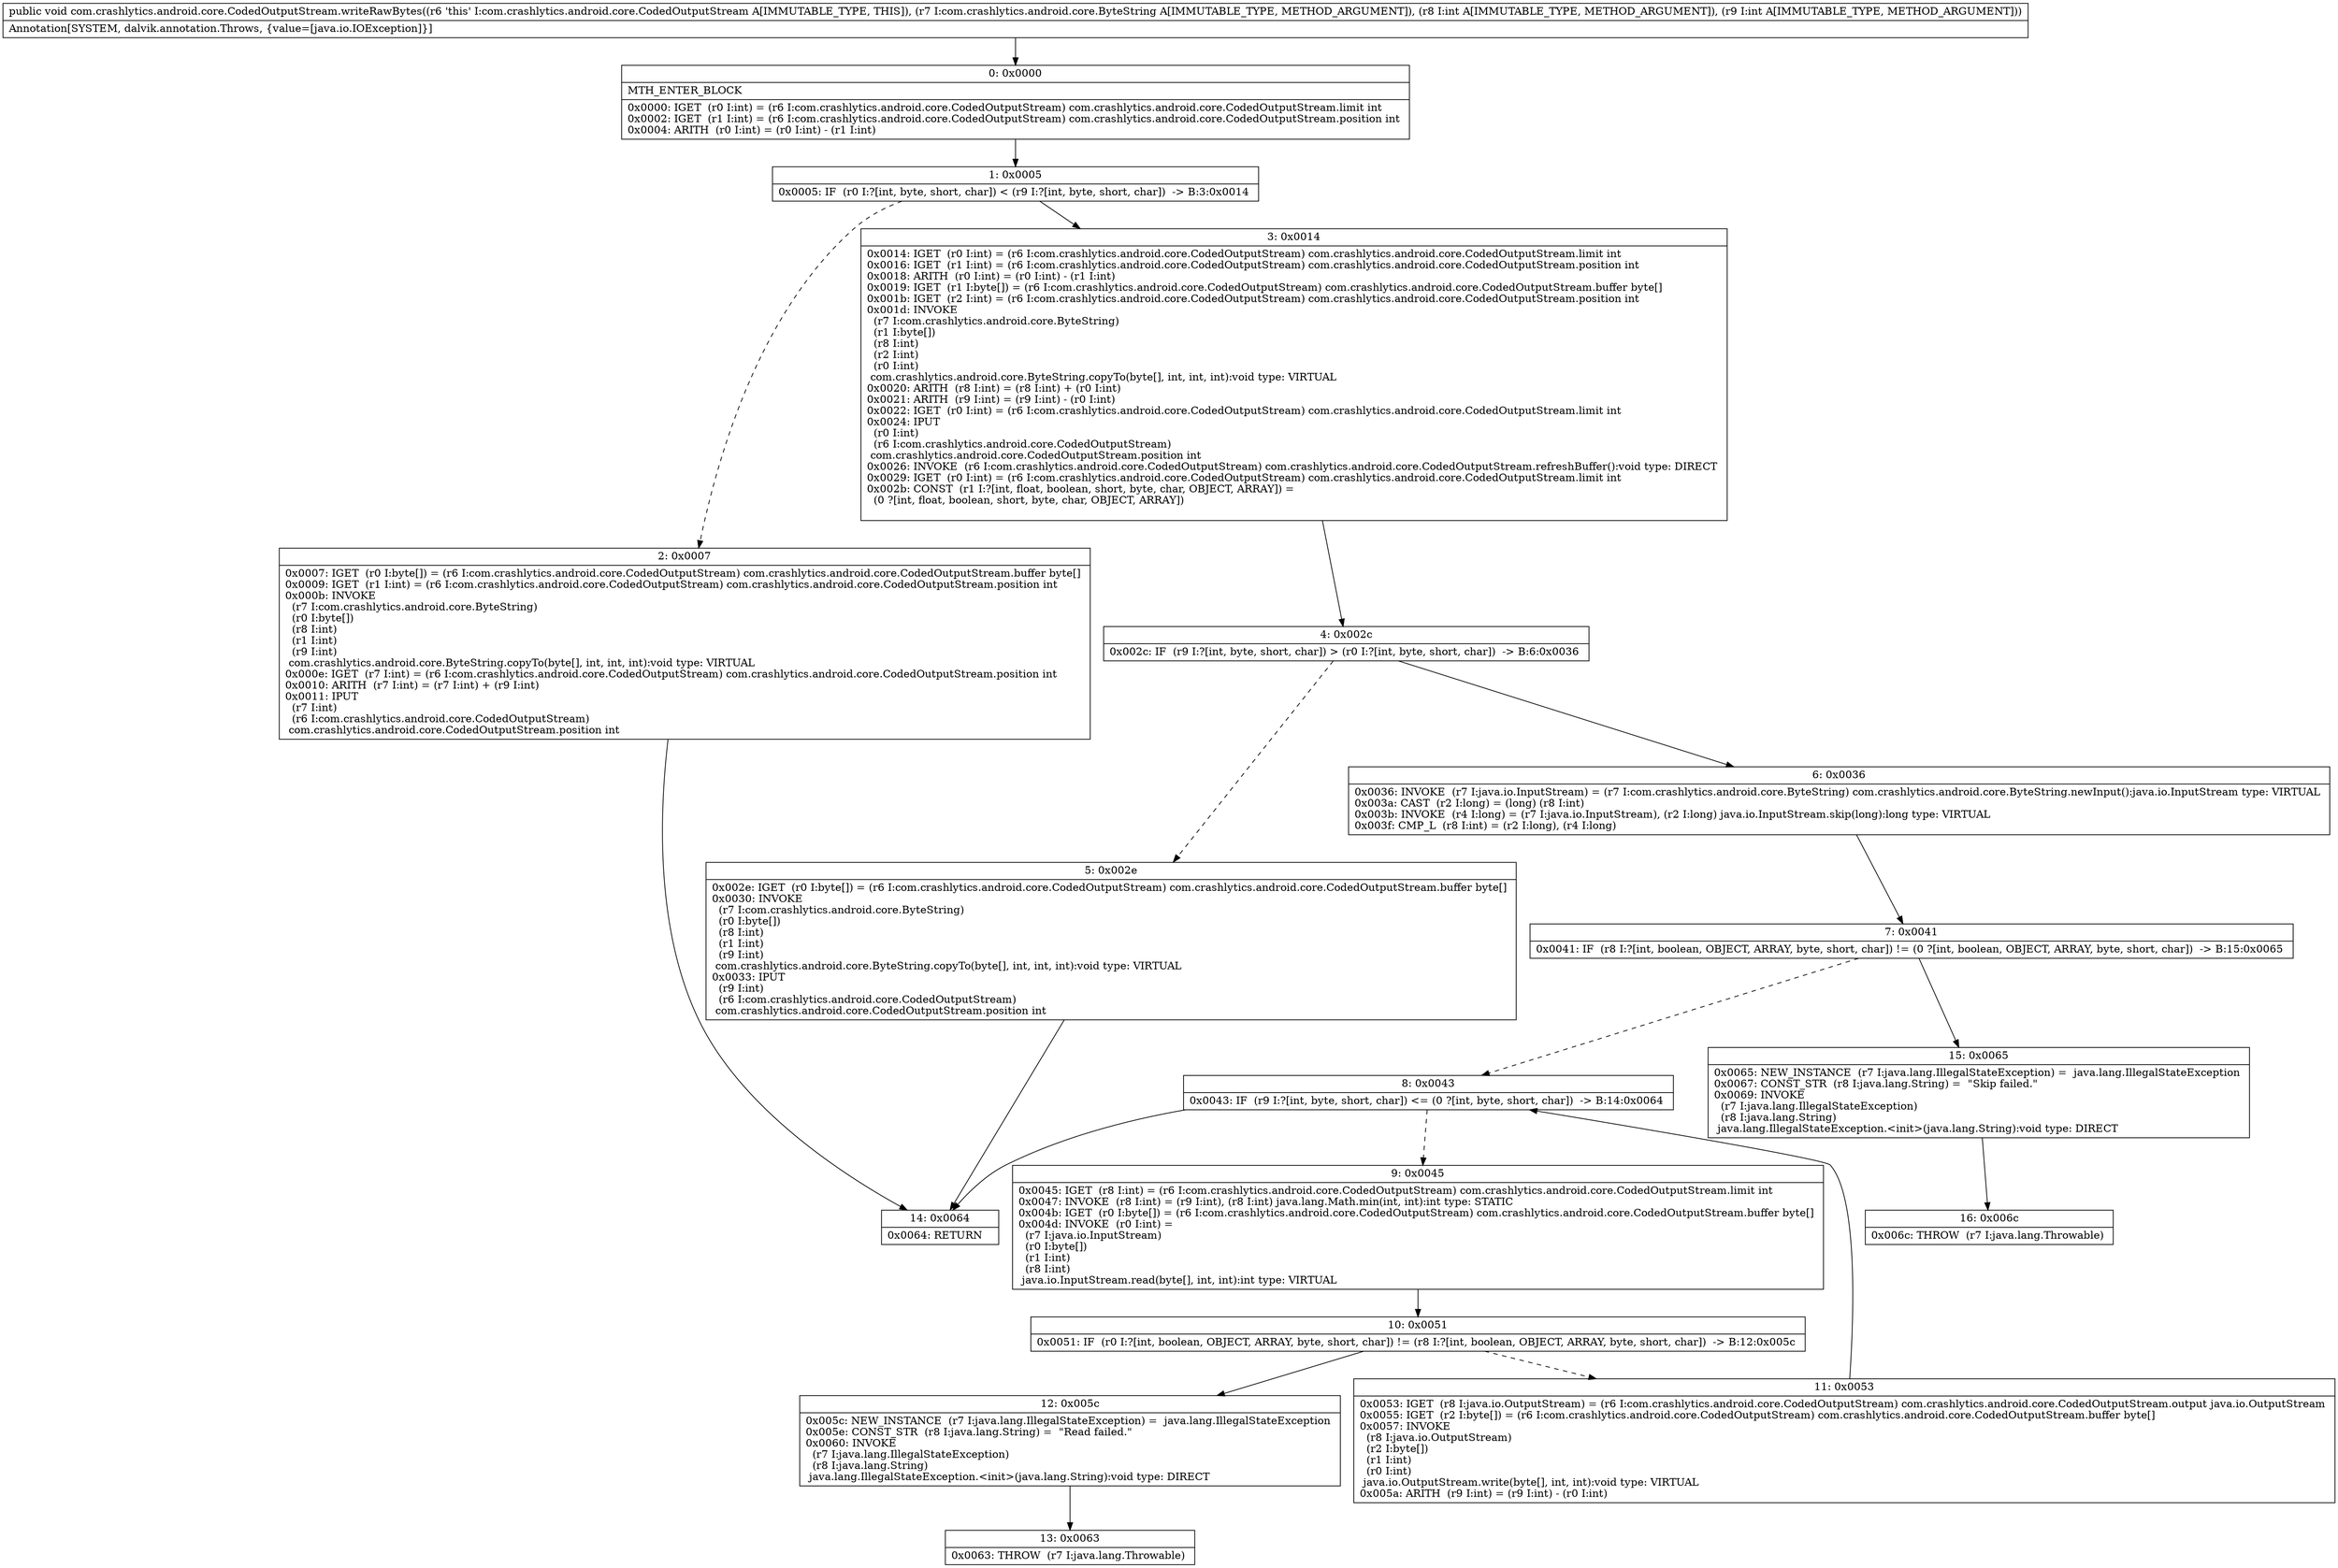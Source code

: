 digraph "CFG forcom.crashlytics.android.core.CodedOutputStream.writeRawBytes(Lcom\/crashlytics\/android\/core\/ByteString;II)V" {
Node_0 [shape=record,label="{0\:\ 0x0000|MTH_ENTER_BLOCK\l|0x0000: IGET  (r0 I:int) = (r6 I:com.crashlytics.android.core.CodedOutputStream) com.crashlytics.android.core.CodedOutputStream.limit int \l0x0002: IGET  (r1 I:int) = (r6 I:com.crashlytics.android.core.CodedOutputStream) com.crashlytics.android.core.CodedOutputStream.position int \l0x0004: ARITH  (r0 I:int) = (r0 I:int) \- (r1 I:int) \l}"];
Node_1 [shape=record,label="{1\:\ 0x0005|0x0005: IF  (r0 I:?[int, byte, short, char]) \< (r9 I:?[int, byte, short, char])  \-\> B:3:0x0014 \l}"];
Node_2 [shape=record,label="{2\:\ 0x0007|0x0007: IGET  (r0 I:byte[]) = (r6 I:com.crashlytics.android.core.CodedOutputStream) com.crashlytics.android.core.CodedOutputStream.buffer byte[] \l0x0009: IGET  (r1 I:int) = (r6 I:com.crashlytics.android.core.CodedOutputStream) com.crashlytics.android.core.CodedOutputStream.position int \l0x000b: INVOKE  \l  (r7 I:com.crashlytics.android.core.ByteString)\l  (r0 I:byte[])\l  (r8 I:int)\l  (r1 I:int)\l  (r9 I:int)\l com.crashlytics.android.core.ByteString.copyTo(byte[], int, int, int):void type: VIRTUAL \l0x000e: IGET  (r7 I:int) = (r6 I:com.crashlytics.android.core.CodedOutputStream) com.crashlytics.android.core.CodedOutputStream.position int \l0x0010: ARITH  (r7 I:int) = (r7 I:int) + (r9 I:int) \l0x0011: IPUT  \l  (r7 I:int)\l  (r6 I:com.crashlytics.android.core.CodedOutputStream)\l com.crashlytics.android.core.CodedOutputStream.position int \l}"];
Node_3 [shape=record,label="{3\:\ 0x0014|0x0014: IGET  (r0 I:int) = (r6 I:com.crashlytics.android.core.CodedOutputStream) com.crashlytics.android.core.CodedOutputStream.limit int \l0x0016: IGET  (r1 I:int) = (r6 I:com.crashlytics.android.core.CodedOutputStream) com.crashlytics.android.core.CodedOutputStream.position int \l0x0018: ARITH  (r0 I:int) = (r0 I:int) \- (r1 I:int) \l0x0019: IGET  (r1 I:byte[]) = (r6 I:com.crashlytics.android.core.CodedOutputStream) com.crashlytics.android.core.CodedOutputStream.buffer byte[] \l0x001b: IGET  (r2 I:int) = (r6 I:com.crashlytics.android.core.CodedOutputStream) com.crashlytics.android.core.CodedOutputStream.position int \l0x001d: INVOKE  \l  (r7 I:com.crashlytics.android.core.ByteString)\l  (r1 I:byte[])\l  (r8 I:int)\l  (r2 I:int)\l  (r0 I:int)\l com.crashlytics.android.core.ByteString.copyTo(byte[], int, int, int):void type: VIRTUAL \l0x0020: ARITH  (r8 I:int) = (r8 I:int) + (r0 I:int) \l0x0021: ARITH  (r9 I:int) = (r9 I:int) \- (r0 I:int) \l0x0022: IGET  (r0 I:int) = (r6 I:com.crashlytics.android.core.CodedOutputStream) com.crashlytics.android.core.CodedOutputStream.limit int \l0x0024: IPUT  \l  (r0 I:int)\l  (r6 I:com.crashlytics.android.core.CodedOutputStream)\l com.crashlytics.android.core.CodedOutputStream.position int \l0x0026: INVOKE  (r6 I:com.crashlytics.android.core.CodedOutputStream) com.crashlytics.android.core.CodedOutputStream.refreshBuffer():void type: DIRECT \l0x0029: IGET  (r0 I:int) = (r6 I:com.crashlytics.android.core.CodedOutputStream) com.crashlytics.android.core.CodedOutputStream.limit int \l0x002b: CONST  (r1 I:?[int, float, boolean, short, byte, char, OBJECT, ARRAY]) = \l  (0 ?[int, float, boolean, short, byte, char, OBJECT, ARRAY])\l \l}"];
Node_4 [shape=record,label="{4\:\ 0x002c|0x002c: IF  (r9 I:?[int, byte, short, char]) \> (r0 I:?[int, byte, short, char])  \-\> B:6:0x0036 \l}"];
Node_5 [shape=record,label="{5\:\ 0x002e|0x002e: IGET  (r0 I:byte[]) = (r6 I:com.crashlytics.android.core.CodedOutputStream) com.crashlytics.android.core.CodedOutputStream.buffer byte[] \l0x0030: INVOKE  \l  (r7 I:com.crashlytics.android.core.ByteString)\l  (r0 I:byte[])\l  (r8 I:int)\l  (r1 I:int)\l  (r9 I:int)\l com.crashlytics.android.core.ByteString.copyTo(byte[], int, int, int):void type: VIRTUAL \l0x0033: IPUT  \l  (r9 I:int)\l  (r6 I:com.crashlytics.android.core.CodedOutputStream)\l com.crashlytics.android.core.CodedOutputStream.position int \l}"];
Node_6 [shape=record,label="{6\:\ 0x0036|0x0036: INVOKE  (r7 I:java.io.InputStream) = (r7 I:com.crashlytics.android.core.ByteString) com.crashlytics.android.core.ByteString.newInput():java.io.InputStream type: VIRTUAL \l0x003a: CAST  (r2 I:long) = (long) (r8 I:int) \l0x003b: INVOKE  (r4 I:long) = (r7 I:java.io.InputStream), (r2 I:long) java.io.InputStream.skip(long):long type: VIRTUAL \l0x003f: CMP_L  (r8 I:int) = (r2 I:long), (r4 I:long) \l}"];
Node_7 [shape=record,label="{7\:\ 0x0041|0x0041: IF  (r8 I:?[int, boolean, OBJECT, ARRAY, byte, short, char]) != (0 ?[int, boolean, OBJECT, ARRAY, byte, short, char])  \-\> B:15:0x0065 \l}"];
Node_8 [shape=record,label="{8\:\ 0x0043|0x0043: IF  (r9 I:?[int, byte, short, char]) \<= (0 ?[int, byte, short, char])  \-\> B:14:0x0064 \l}"];
Node_9 [shape=record,label="{9\:\ 0x0045|0x0045: IGET  (r8 I:int) = (r6 I:com.crashlytics.android.core.CodedOutputStream) com.crashlytics.android.core.CodedOutputStream.limit int \l0x0047: INVOKE  (r8 I:int) = (r9 I:int), (r8 I:int) java.lang.Math.min(int, int):int type: STATIC \l0x004b: IGET  (r0 I:byte[]) = (r6 I:com.crashlytics.android.core.CodedOutputStream) com.crashlytics.android.core.CodedOutputStream.buffer byte[] \l0x004d: INVOKE  (r0 I:int) = \l  (r7 I:java.io.InputStream)\l  (r0 I:byte[])\l  (r1 I:int)\l  (r8 I:int)\l java.io.InputStream.read(byte[], int, int):int type: VIRTUAL \l}"];
Node_10 [shape=record,label="{10\:\ 0x0051|0x0051: IF  (r0 I:?[int, boolean, OBJECT, ARRAY, byte, short, char]) != (r8 I:?[int, boolean, OBJECT, ARRAY, byte, short, char])  \-\> B:12:0x005c \l}"];
Node_11 [shape=record,label="{11\:\ 0x0053|0x0053: IGET  (r8 I:java.io.OutputStream) = (r6 I:com.crashlytics.android.core.CodedOutputStream) com.crashlytics.android.core.CodedOutputStream.output java.io.OutputStream \l0x0055: IGET  (r2 I:byte[]) = (r6 I:com.crashlytics.android.core.CodedOutputStream) com.crashlytics.android.core.CodedOutputStream.buffer byte[] \l0x0057: INVOKE  \l  (r8 I:java.io.OutputStream)\l  (r2 I:byte[])\l  (r1 I:int)\l  (r0 I:int)\l java.io.OutputStream.write(byte[], int, int):void type: VIRTUAL \l0x005a: ARITH  (r9 I:int) = (r9 I:int) \- (r0 I:int) \l}"];
Node_12 [shape=record,label="{12\:\ 0x005c|0x005c: NEW_INSTANCE  (r7 I:java.lang.IllegalStateException) =  java.lang.IllegalStateException \l0x005e: CONST_STR  (r8 I:java.lang.String) =  \"Read failed.\" \l0x0060: INVOKE  \l  (r7 I:java.lang.IllegalStateException)\l  (r8 I:java.lang.String)\l java.lang.IllegalStateException.\<init\>(java.lang.String):void type: DIRECT \l}"];
Node_13 [shape=record,label="{13\:\ 0x0063|0x0063: THROW  (r7 I:java.lang.Throwable) \l}"];
Node_14 [shape=record,label="{14\:\ 0x0064|0x0064: RETURN   \l}"];
Node_15 [shape=record,label="{15\:\ 0x0065|0x0065: NEW_INSTANCE  (r7 I:java.lang.IllegalStateException) =  java.lang.IllegalStateException \l0x0067: CONST_STR  (r8 I:java.lang.String) =  \"Skip failed.\" \l0x0069: INVOKE  \l  (r7 I:java.lang.IllegalStateException)\l  (r8 I:java.lang.String)\l java.lang.IllegalStateException.\<init\>(java.lang.String):void type: DIRECT \l}"];
Node_16 [shape=record,label="{16\:\ 0x006c|0x006c: THROW  (r7 I:java.lang.Throwable) \l}"];
MethodNode[shape=record,label="{public void com.crashlytics.android.core.CodedOutputStream.writeRawBytes((r6 'this' I:com.crashlytics.android.core.CodedOutputStream A[IMMUTABLE_TYPE, THIS]), (r7 I:com.crashlytics.android.core.ByteString A[IMMUTABLE_TYPE, METHOD_ARGUMENT]), (r8 I:int A[IMMUTABLE_TYPE, METHOD_ARGUMENT]), (r9 I:int A[IMMUTABLE_TYPE, METHOD_ARGUMENT]))  | Annotation[SYSTEM, dalvik.annotation.Throws, \{value=[java.io.IOException]\}]\l}"];
MethodNode -> Node_0;
Node_0 -> Node_1;
Node_1 -> Node_2[style=dashed];
Node_1 -> Node_3;
Node_2 -> Node_14;
Node_3 -> Node_4;
Node_4 -> Node_5[style=dashed];
Node_4 -> Node_6;
Node_5 -> Node_14;
Node_6 -> Node_7;
Node_7 -> Node_8[style=dashed];
Node_7 -> Node_15;
Node_8 -> Node_9[style=dashed];
Node_8 -> Node_14;
Node_9 -> Node_10;
Node_10 -> Node_11[style=dashed];
Node_10 -> Node_12;
Node_11 -> Node_8;
Node_12 -> Node_13;
Node_15 -> Node_16;
}

